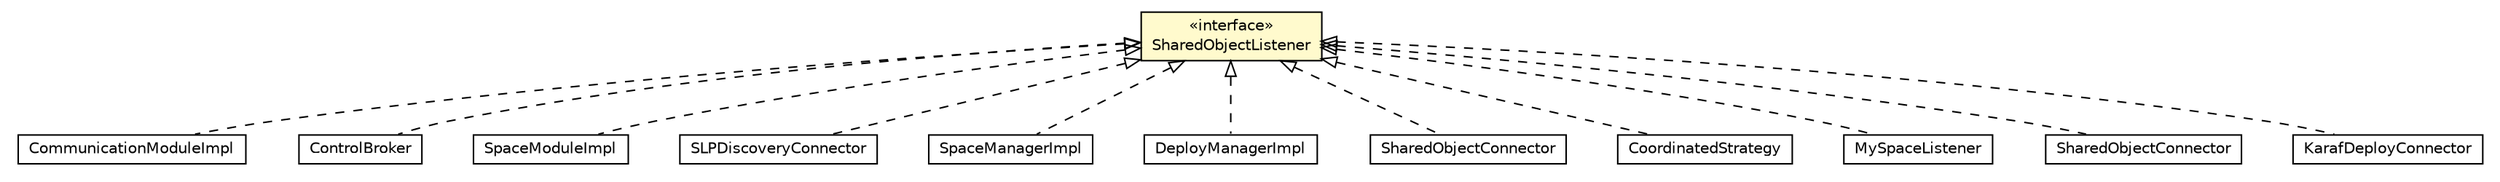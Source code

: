 #!/usr/local/bin/dot
#
# Class diagram 
# Generated by UMLGraph version R5_6-24-gf6e263 (http://www.umlgraph.org/)
#

digraph G {
	edge [fontname="Helvetica",fontsize=10,labelfontname="Helvetica",labelfontsize=10];
	node [fontname="Helvetica",fontsize=10,shape=plaintext];
	nodesep=0.25;
	ranksep=0.5;
	// org.universAAL.middleware.container.SharedObjectListener
	c349441 [label=<<table title="org.universAAL.middleware.container.SharedObjectListener" border="0" cellborder="1" cellspacing="0" cellpadding="2" port="p" bgcolor="lemonChiffon" href="./SharedObjectListener.html">
		<tr><td><table border="0" cellspacing="0" cellpadding="1">
<tr><td align="center" balign="center"> &#171;interface&#187; </td></tr>
<tr><td align="center" balign="center"> SharedObjectListener </td></tr>
		</table></td></tr>
		</table>>, URL="./SharedObjectListener.html", fontname="Helvetica", fontcolor="black", fontsize=10.0];
	// org.universAAL.middleware.modules.communication.CommunicationModuleImpl
	c349686 [label=<<table title="org.universAAL.middleware.modules.communication.CommunicationModuleImpl" border="0" cellborder="1" cellspacing="0" cellpadding="2" port="p" href="../modules/communication/CommunicationModuleImpl.html">
		<tr><td><table border="0" cellspacing="0" cellpadding="1">
<tr><td align="center" balign="center"> CommunicationModuleImpl </td></tr>
		</table></td></tr>
		</table>>, URL="../modules/communication/CommunicationModuleImpl.html", fontname="Helvetica", fontcolor="black", fontsize=10.0];
	// org.universAAL.middleware.brokers.control.ControlBroker
	c349710 [label=<<table title="org.universAAL.middleware.brokers.control.ControlBroker" border="0" cellborder="1" cellspacing="0" cellpadding="2" port="p" href="../brokers/control/ControlBroker.html">
		<tr><td><table border="0" cellspacing="0" cellpadding="1">
<tr><td align="center" balign="center"> ControlBroker </td></tr>
		</table></td></tr>
		</table>>, URL="../brokers/control/ControlBroker.html", fontname="Helvetica", fontcolor="black", fontsize=10.0];
	// org.universAAL.middleware.modules.space.SpaceModuleImpl
	c349712 [label=<<table title="org.universAAL.middleware.modules.space.SpaceModuleImpl" border="0" cellborder="1" cellspacing="0" cellpadding="2" port="p" href="../modules/space/SpaceModuleImpl.html">
		<tr><td><table border="0" cellspacing="0" cellpadding="1">
<tr><td align="center" balign="center"> SpaceModuleImpl </td></tr>
		</table></td></tr>
		</table>>, URL="../modules/space/SpaceModuleImpl.html", fontname="Helvetica", fontcolor="black", fontsize=10.0];
	// org.universAAL.middleware.connectors.discovery.slp.SLPDiscoveryConnector
	c349713 [label=<<table title="org.universAAL.middleware.connectors.discovery.slp.SLPDiscoveryConnector" border="0" cellborder="1" cellspacing="0" cellpadding="2" port="p" href="../connectors/discovery/slp/SLPDiscoveryConnector.html">
		<tr><td><table border="0" cellspacing="0" cellpadding="1">
<tr><td align="center" balign="center"> SLPDiscoveryConnector </td></tr>
		</table></td></tr>
		</table>>, URL="../connectors/discovery/slp/SLPDiscoveryConnector.html", fontname="Helvetica", fontcolor="black", fontsize=10.0];
	// org.universAAL.middleware.managers.space.SpaceManagerImpl
	c349716 [label=<<table title="org.universAAL.middleware.managers.space.SpaceManagerImpl" border="0" cellborder="1" cellspacing="0" cellpadding="2" port="p" href="../managers/space/SpaceManagerImpl.html">
		<tr><td><table border="0" cellspacing="0" cellpadding="1">
<tr><td align="center" balign="center"> SpaceManagerImpl </td></tr>
		</table></td></tr>
		</table>>, URL="../managers/space/SpaceManagerImpl.html", fontname="Helvetica", fontcolor="black", fontsize=10.0];
	// org.universAAL.middleware.managers.deploy.DeployManagerImpl
	c349724 [label=<<table title="org.universAAL.middleware.managers.deploy.DeployManagerImpl" border="0" cellborder="1" cellspacing="0" cellpadding="2" port="p" href="../managers/deploy/DeployManagerImpl.html">
		<tr><td><table border="0" cellspacing="0" cellpadding="1">
<tr><td align="center" balign="center"> DeployManagerImpl </td></tr>
		</table></td></tr>
		</table>>, URL="../managers/deploy/DeployManagerImpl.html", fontname="Helvetica", fontcolor="black", fontsize=10.0];
	// org.universAAL.middleware.managers.configuration.core.impl.secondaryManagers.SharedObjectConnector
	c349744 [label=<<table title="org.universAAL.middleware.managers.configuration.core.impl.secondaryManagers.SharedObjectConnector" border="0" cellborder="1" cellspacing="0" cellpadding="2" port="p" href="../managers/configuration/core/impl/secondaryManagers/SharedObjectConnector.html">
		<tr><td><table border="0" cellspacing="0" cellpadding="1">
<tr><td align="center" balign="center"> SharedObjectConnector </td></tr>
		</table></td></tr>
		</table>>, URL="../managers/configuration/core/impl/secondaryManagers/SharedObjectConnector.html", fontname="Helvetica", fontcolor="black", fontsize=10.0];
	// org.universAAL.middleware.ui.impl.generic.CoordinatedStrategy
	c349884 [label=<<table title="org.universAAL.middleware.ui.impl.generic.CoordinatedStrategy" border="0" cellborder="1" cellspacing="0" cellpadding="2" port="p" href="../ui/impl/generic/CoordinatedStrategy.html">
		<tr><td><table border="0" cellspacing="0" cellpadding="1">
<tr><td align="center" balign="center"> CoordinatedStrategy </td></tr>
		</table></td></tr>
		</table>>, URL="../ui/impl/generic/CoordinatedStrategy.html", fontname="Helvetica", fontcolor="black", fontsize=10.0];
	// org.universAAL.middleware.managers.distributedmw.impl.MySpaceListener
	c349948 [label=<<table title="org.universAAL.middleware.managers.distributedmw.impl.MySpaceListener" border="0" cellborder="1" cellspacing="0" cellpadding="2" port="p" href="../managers/distributedmw/impl/MySpaceListener.html">
		<tr><td><table border="0" cellspacing="0" cellpadding="1">
<tr><td align="center" balign="center"> MySpaceListener </td></tr>
		</table></td></tr>
		</table>>, URL="../managers/distributedmw/impl/MySpaceListener.html", fontname="Helvetica", fontcolor="black", fontsize=10.0];
	// org.universAAL.middleware.managers.distributedmw.impl.SharedObjectConnector
	c349955 [label=<<table title="org.universAAL.middleware.managers.distributedmw.impl.SharedObjectConnector" border="0" cellborder="1" cellspacing="0" cellpadding="2" port="p" href="../managers/distributedmw/impl/SharedObjectConnector.html">
		<tr><td><table border="0" cellspacing="0" cellpadding="1">
<tr><td align="center" balign="center"> SharedObjectConnector </td></tr>
		</table></td></tr>
		</table>>, URL="../managers/distributedmw/impl/SharedObjectConnector.html", fontname="Helvetica", fontcolor="black", fontsize=10.0];
	// org.universAAL.middleware.connectors.deploy.karaf.KarafDeployConnector
	c349991 [label=<<table title="org.universAAL.middleware.connectors.deploy.karaf.KarafDeployConnector" border="0" cellborder="1" cellspacing="0" cellpadding="2" port="p" href="../connectors/deploy/karaf/KarafDeployConnector.html">
		<tr><td><table border="0" cellspacing="0" cellpadding="1">
<tr><td align="center" balign="center"> KarafDeployConnector </td></tr>
		</table></td></tr>
		</table>>, URL="../connectors/deploy/karaf/KarafDeployConnector.html", fontname="Helvetica", fontcolor="black", fontsize=10.0];
	//org.universAAL.middleware.modules.communication.CommunicationModuleImpl implements org.universAAL.middleware.container.SharedObjectListener
	c349441:p -> c349686:p [dir=back,arrowtail=empty,style=dashed];
	//org.universAAL.middleware.brokers.control.ControlBroker implements org.universAAL.middleware.container.SharedObjectListener
	c349441:p -> c349710:p [dir=back,arrowtail=empty,style=dashed];
	//org.universAAL.middleware.modules.space.SpaceModuleImpl implements org.universAAL.middleware.container.SharedObjectListener
	c349441:p -> c349712:p [dir=back,arrowtail=empty,style=dashed];
	//org.universAAL.middleware.connectors.discovery.slp.SLPDiscoveryConnector implements org.universAAL.middleware.container.SharedObjectListener
	c349441:p -> c349713:p [dir=back,arrowtail=empty,style=dashed];
	//org.universAAL.middleware.managers.space.SpaceManagerImpl implements org.universAAL.middleware.container.SharedObjectListener
	c349441:p -> c349716:p [dir=back,arrowtail=empty,style=dashed];
	//org.universAAL.middleware.managers.deploy.DeployManagerImpl implements org.universAAL.middleware.container.SharedObjectListener
	c349441:p -> c349724:p [dir=back,arrowtail=empty,style=dashed];
	//org.universAAL.middleware.managers.configuration.core.impl.secondaryManagers.SharedObjectConnector implements org.universAAL.middleware.container.SharedObjectListener
	c349441:p -> c349744:p [dir=back,arrowtail=empty,style=dashed];
	//org.universAAL.middleware.ui.impl.generic.CoordinatedStrategy implements org.universAAL.middleware.container.SharedObjectListener
	c349441:p -> c349884:p [dir=back,arrowtail=empty,style=dashed];
	//org.universAAL.middleware.managers.distributedmw.impl.MySpaceListener implements org.universAAL.middleware.container.SharedObjectListener
	c349441:p -> c349948:p [dir=back,arrowtail=empty,style=dashed];
	//org.universAAL.middleware.managers.distributedmw.impl.SharedObjectConnector implements org.universAAL.middleware.container.SharedObjectListener
	c349441:p -> c349955:p [dir=back,arrowtail=empty,style=dashed];
	//org.universAAL.middleware.connectors.deploy.karaf.KarafDeployConnector implements org.universAAL.middleware.container.SharedObjectListener
	c349441:p -> c349991:p [dir=back,arrowtail=empty,style=dashed];
}


